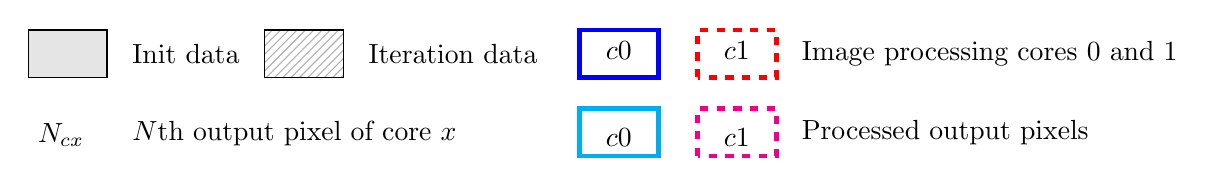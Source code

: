 % \tikzsetnextfilename{system-overview}
\begin{tikzpicture}[
    rounded corners=0mm,
    triangle/.style = {fill=blue!20, regular polygon, regular polygon sides=3 },
    node rotated/.style = {rotate=180},
    border rotated/.style = {shape border rotate=180}
]
    %coordinates
    \coordinate (orig)      at (0,0);

    \begin{pgfonlayer}{main}
        
        % Init pixels
        \draw[fill=gray!20] (0,0) rectangle (1,0.6);
        \node[anchor=west] at (1.2,0.3)  {Init data};

        \draw[pattern=north east lines, pattern color=gray!60] (3,0) rectangle (4,0.6);
        \node[anchor=west] at (4.2,0.3)  {Iteration data};

        \draw[blue,line width=0.6mm] (7,0) rectangle (8,0.6);
        \node[anchor=south] at (7.5,0.1) {$c0$};
        \draw[red,line width=0.6mm,dashed] (8.5,0) rectangle (9.5,0.6);
        \node[anchor=south] at (9,0.1) {$c1$};
        % \draw[black,line width=0.4mm,dotted] (10,0) rectangle (11,0.6);
        \node[anchor=west] at (9.7,0.3)  {Image processing cores 0 and 1};
        % Iter pixels
        % \draw[pattern=north east lines, pattern color=gray!60] (3,2) rectangle (4,7);

        \draw[cyan,line width=0.6mm] (7,-1) rectangle (8,-0.4);
        \node[anchor=south] at (7.5,-1) {$c0$};
        \draw[magenta,line width=0.6mm,dashed] (8.5,-1) rectangle (9.5,-0.4);
        \node[anchor=south] at (9.0, -1) {$c1$};
        \node[anchor=west] at (9.7,-0.7)  {Processed output pixels};

        \node[anchor=south west] at (0, -1) {$N_{cx}$};
        \node[anchor=south west] at (1.2, -1) {$N$th output pixel of core $x$};
    \end{pgfonlayer}

    % Foreground
    \begin{pgfonlayer}{foreground}
        
    \end{pgfonlayer} 

    % Background
    \begin{pgfonlayer}{background}
        % Grid
        % \draw[step=1cm,gray,thin] (0,0) grid (6,7);
    \end{pgfonlayer} 

\end{tikzpicture}